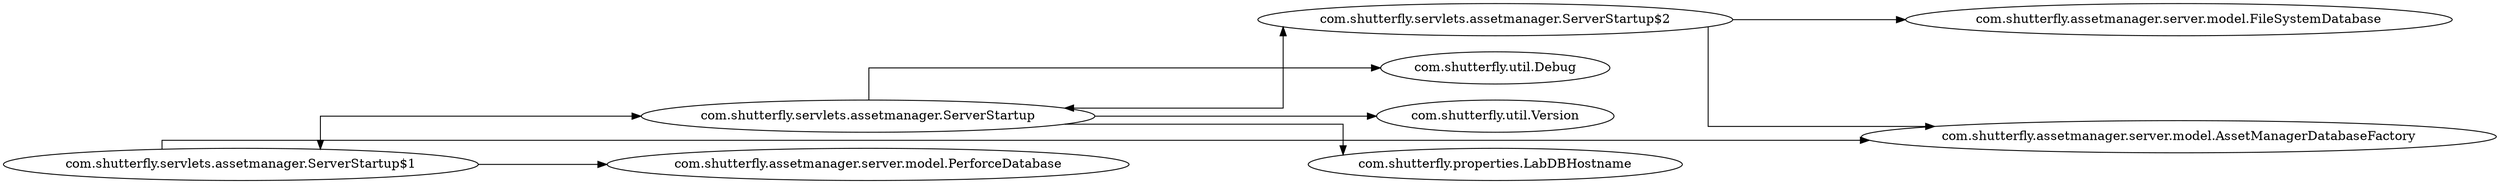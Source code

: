 digraph dependencyGraph {
 concentrate=true;
 rankdir="LR"; 
ranksep="2.0";
"com.shutterfly.servlets.assetmanager.ServerStartup$1"; 
"com.shutterfly.servlets.assetmanager.ServerStartup$1"->"com.shutterfly.servlets.assetmanager.ServerStartup";
"com.shutterfly.servlets.assetmanager.ServerStartup$1"->"com.shutterfly.assetmanager.server.model.PerforceDatabase";
"com.shutterfly.servlets.assetmanager.ServerStartup$1"->"com.shutterfly.assetmanager.server.model.AssetManagerDatabaseFactory";
"com.shutterfly.servlets.assetmanager.ServerStartup$2"; 
"com.shutterfly.servlets.assetmanager.ServerStartup$2"->"com.shutterfly.servlets.assetmanager.ServerStartup";
"com.shutterfly.servlets.assetmanager.ServerStartup$2"->"com.shutterfly.assetmanager.server.model.FileSystemDatabase";
"com.shutterfly.servlets.assetmanager.ServerStartup$2"->"com.shutterfly.assetmanager.server.model.AssetManagerDatabaseFactory";
"com.shutterfly.servlets.assetmanager.ServerStartup"; 
"com.shutterfly.servlets.assetmanager.ServerStartup"->"com.shutterfly.servlets.assetmanager.ServerStartup$1";
"com.shutterfly.servlets.assetmanager.ServerStartup"->"com.shutterfly.servlets.assetmanager.ServerStartup$2";
"com.shutterfly.servlets.assetmanager.ServerStartup"->"com.shutterfly.util.Debug";
"com.shutterfly.servlets.assetmanager.ServerStartup"->"com.shutterfly.util.Version";
"com.shutterfly.servlets.assetmanager.ServerStartup"->"com.shutterfly.properties.LabDBHostname";
splines="ortho";
}